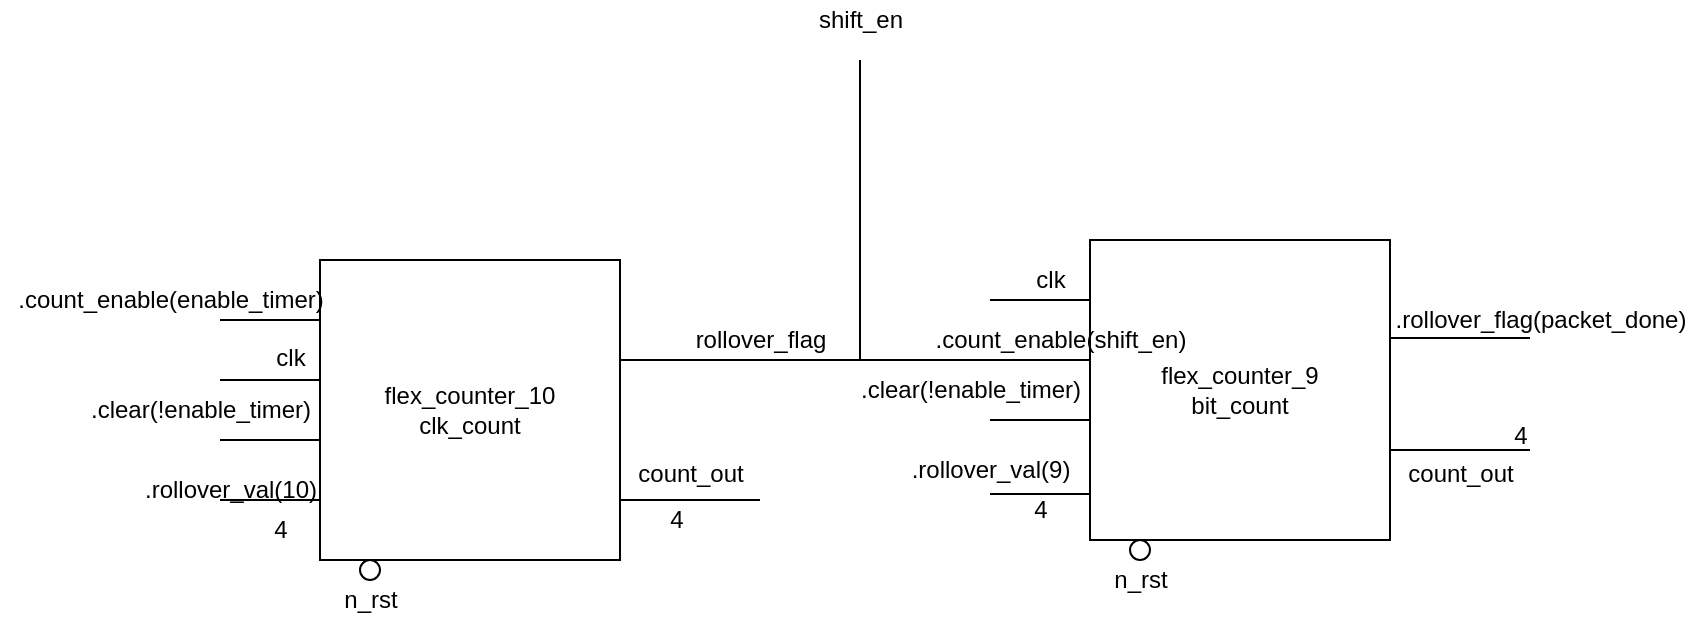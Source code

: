 <mxfile version="12.7.2" type="device"><diagram id="2aamVxPUYawvUQnQH-iB" name="Page-1"><mxGraphModel dx="2512" dy="741" grid="1" gridSize="10" guides="1" tooltips="1" connect="1" arrows="1" fold="1" page="1" pageScale="1" pageWidth="850" pageHeight="1100" math="0" shadow="0"><root><mxCell id="0"/><mxCell id="1" parent="0"/><mxCell id="RjzD7TyezxK_nz2BQ4Wn-1" value="&lt;div&gt;flex_counter_10&lt;/div&gt;&lt;div&gt;clk_count&lt;br&gt;&lt;/div&gt;" style="whiteSpace=wrap;html=1;aspect=fixed;" parent="1" vertex="1"><mxGeometry x="90" y="240" width="150" height="150" as="geometry"/></mxCell><mxCell id="RjzD7TyezxK_nz2BQ4Wn-3" value="" style="endArrow=none;html=1;" parent="1" edge="1"><mxGeometry width="50" height="50" relative="1" as="geometry"><mxPoint x="40" y="270" as="sourcePoint"/><mxPoint x="90" y="270" as="targetPoint"/></mxGeometry></mxCell><mxCell id="RjzD7TyezxK_nz2BQ4Wn-6" value=".count_enable(enable_timer)" style="text;html=1;align=center;verticalAlign=middle;resizable=0;points=[];autosize=1;" parent="1" vertex="1"><mxGeometry x="-70" y="250" width="170" height="20" as="geometry"/></mxCell><mxCell id="RjzD7TyezxK_nz2BQ4Wn-8" value="" style="endArrow=none;html=1;" parent="1" edge="1"><mxGeometry width="50" height="50" relative="1" as="geometry"><mxPoint x="40" y="300" as="sourcePoint"/><mxPoint x="90" y="300" as="targetPoint"/></mxGeometry></mxCell><mxCell id="RjzD7TyezxK_nz2BQ4Wn-10" value="rollover_flag" style="text;html=1;align=center;verticalAlign=middle;resizable=0;points=[];autosize=1;" parent="1" vertex="1"><mxGeometry x="270" y="270" width="80" height="20" as="geometry"/></mxCell><mxCell id="RjzD7TyezxK_nz2BQ4Wn-11" value="" style="endArrow=none;html=1;" parent="1" edge="1"><mxGeometry width="50" height="50" relative="1" as="geometry"><mxPoint x="240" y="290" as="sourcePoint"/><mxPoint x="430" y="290" as="targetPoint"/></mxGeometry></mxCell><mxCell id="RjzD7TyezxK_nz2BQ4Wn-13" value="clk" style="text;html=1;align=center;verticalAlign=middle;resizable=0;points=[];autosize=1;" parent="1" vertex="1"><mxGeometry x="60" y="279" width="30" height="20" as="geometry"/></mxCell><mxCell id="RjzD7TyezxK_nz2BQ4Wn-14" value="" style="ellipse;whiteSpace=wrap;html=1;aspect=fixed;" parent="1" vertex="1"><mxGeometry x="110" y="390" width="10" height="10" as="geometry"/></mxCell><mxCell id="RjzD7TyezxK_nz2BQ4Wn-17" value="n_rst" style="text;html=1;align=center;verticalAlign=middle;resizable=0;points=[];autosize=1;" parent="1" vertex="1"><mxGeometry x="95" y="400" width="40" height="20" as="geometry"/></mxCell><mxCell id="RjzD7TyezxK_nz2BQ4Wn-19" value="" style="endArrow=none;html=1;" parent="1" edge="1"><mxGeometry width="50" height="50" relative="1" as="geometry"><mxPoint x="40" y="330" as="sourcePoint"/><mxPoint x="90" y="330" as="targetPoint"/></mxGeometry></mxCell><mxCell id="RjzD7TyezxK_nz2BQ4Wn-20" value=".clear(!enable_timer)" style="text;html=1;align=center;verticalAlign=middle;resizable=0;points=[];autosize=1;" parent="1" vertex="1"><mxGeometry x="-35" y="305" width="130" height="20" as="geometry"/></mxCell><mxCell id="RjzD7TyezxK_nz2BQ4Wn-22" value="&lt;div&gt;flex_counter_9&lt;/div&gt;&lt;div&gt;bit_count&lt;br&gt;&lt;/div&gt;" style="whiteSpace=wrap;html=1;aspect=fixed;" parent="1" vertex="1"><mxGeometry x="475" y="230" width="150" height="150" as="geometry"/></mxCell><mxCell id="RjzD7TyezxK_nz2BQ4Wn-23" value="" style="endArrow=none;html=1;" parent="1" edge="1"><mxGeometry width="50" height="50" relative="1" as="geometry"><mxPoint x="425" y="260" as="sourcePoint"/><mxPoint x="475" y="260" as="targetPoint"/></mxGeometry></mxCell><mxCell id="RjzD7TyezxK_nz2BQ4Wn-24" value="" style="endArrow=none;html=1;" parent="1" edge="1"><mxGeometry width="50" height="50" relative="1" as="geometry"><mxPoint x="425" y="290" as="sourcePoint"/><mxPoint x="475" y="290" as="targetPoint"/></mxGeometry></mxCell><mxCell id="RjzD7TyezxK_nz2BQ4Wn-25" value="clk" style="text;html=1;align=center;verticalAlign=middle;resizable=0;points=[];autosize=1;" parent="1" vertex="1"><mxGeometry x="440" y="240" width="30" height="20" as="geometry"/></mxCell><mxCell id="RjzD7TyezxK_nz2BQ4Wn-26" value="" style="ellipse;whiteSpace=wrap;html=1;aspect=fixed;" parent="1" vertex="1"><mxGeometry x="495" y="380" width="10" height="10" as="geometry"/></mxCell><mxCell id="RjzD7TyezxK_nz2BQ4Wn-27" value="n_rst" style="text;html=1;align=center;verticalAlign=middle;resizable=0;points=[];autosize=1;" parent="1" vertex="1"><mxGeometry x="480" y="390" width="40" height="20" as="geometry"/></mxCell><mxCell id="RjzD7TyezxK_nz2BQ4Wn-28" value="" style="endArrow=none;html=1;" parent="1" edge="1"><mxGeometry width="50" height="50" relative="1" as="geometry"><mxPoint x="425" y="320" as="sourcePoint"/><mxPoint x="475" y="320" as="targetPoint"/></mxGeometry></mxCell><mxCell id="RjzD7TyezxK_nz2BQ4Wn-29" value=".clear(!enable_timer)" style="text;html=1;align=center;verticalAlign=middle;resizable=0;points=[];autosize=1;" parent="1" vertex="1"><mxGeometry x="350" y="295" width="130" height="20" as="geometry"/></mxCell><mxCell id="RjzD7TyezxK_nz2BQ4Wn-30" value="" style="endArrow=none;html=1;" parent="1" edge="1"><mxGeometry width="50" height="50" relative="1" as="geometry"><mxPoint x="40" y="360" as="sourcePoint"/><mxPoint x="90" y="360" as="targetPoint"/></mxGeometry></mxCell><mxCell id="RjzD7TyezxK_nz2BQ4Wn-31" value=".rollover_val(10)" style="text;html=1;align=center;verticalAlign=middle;resizable=0;points=[];autosize=1;" parent="1" vertex="1"><mxGeometry x="-5" y="345" width="100" height="20" as="geometry"/></mxCell><mxCell id="RjzD7TyezxK_nz2BQ4Wn-33" value="4" style="text;html=1;align=center;verticalAlign=middle;resizable=0;points=[];autosize=1;" parent="1" vertex="1"><mxGeometry x="60" y="365" width="20" height="20" as="geometry"/></mxCell><mxCell id="RjzD7TyezxK_nz2BQ4Wn-34" value="" style="endArrow=none;html=1;" parent="1" edge="1"><mxGeometry width="50" height="50" relative="1" as="geometry"><mxPoint x="240" y="360" as="sourcePoint"/><mxPoint x="310" y="360" as="targetPoint"/></mxGeometry></mxCell><mxCell id="RjzD7TyezxK_nz2BQ4Wn-35" value="count_out" style="text;html=1;align=center;verticalAlign=middle;resizable=0;points=[];autosize=1;" parent="1" vertex="1"><mxGeometry x="240" y="337" width="70" height="20" as="geometry"/></mxCell><mxCell id="RjzD7TyezxK_nz2BQ4Wn-36" value=".count_enable(shift_en)" style="text;html=1;align=center;verticalAlign=middle;resizable=0;points=[];autosize=1;" parent="1" vertex="1"><mxGeometry x="385" y="270" width="150" height="20" as="geometry"/></mxCell><mxCell id="RjzD7TyezxK_nz2BQ4Wn-39" value=".rollover_val(9)" style="text;html=1;align=center;verticalAlign=middle;resizable=0;points=[];autosize=1;" parent="1" vertex="1"><mxGeometry x="375" y="335" width="100" height="20" as="geometry"/></mxCell><mxCell id="RjzD7TyezxK_nz2BQ4Wn-40" value="4" style="text;html=1;align=center;verticalAlign=middle;resizable=0;points=[];autosize=1;" parent="1" vertex="1"><mxGeometry x="440" y="355" width="20" height="20" as="geometry"/></mxCell><mxCell id="RjzD7TyezxK_nz2BQ4Wn-42" value="" style="endArrow=none;html=1;" parent="1" edge="1"><mxGeometry width="50" height="50" relative="1" as="geometry"><mxPoint x="425" y="357" as="sourcePoint"/><mxPoint x="475" y="357" as="targetPoint"/></mxGeometry></mxCell><mxCell id="RjzD7TyezxK_nz2BQ4Wn-43" value="" style="endArrow=none;html=1;" parent="1" edge="1"><mxGeometry width="50" height="50" relative="1" as="geometry"><mxPoint x="360" y="290" as="sourcePoint"/><mxPoint x="360" y="140" as="targetPoint"/></mxGeometry></mxCell><mxCell id="RjzD7TyezxK_nz2BQ4Wn-44" value="shift_en" style="text;html=1;align=center;verticalAlign=middle;resizable=0;points=[];autosize=1;" parent="1" vertex="1"><mxGeometry x="330" y="110" width="60" height="20" as="geometry"/></mxCell><mxCell id="RjzD7TyezxK_nz2BQ4Wn-45" value="" style="endArrow=none;html=1;" parent="1" edge="1"><mxGeometry width="50" height="50" relative="1" as="geometry"><mxPoint x="625" y="279" as="sourcePoint"/><mxPoint x="695" y="279" as="targetPoint"/></mxGeometry></mxCell><mxCell id="RjzD7TyezxK_nz2BQ4Wn-46" value=".rollover_flag(packet_done)" style="text;html=1;align=center;verticalAlign=middle;resizable=0;points=[];autosize=1;" parent="1" vertex="1"><mxGeometry x="620" y="260" width="160" height="20" as="geometry"/></mxCell><mxCell id="RjzD7TyezxK_nz2BQ4Wn-48" value="" style="endArrow=none;html=1;" parent="1" edge="1"><mxGeometry width="50" height="50" relative="1" as="geometry"><mxPoint x="625" y="335" as="sourcePoint"/><mxPoint x="695" y="335" as="targetPoint"/></mxGeometry></mxCell><mxCell id="RjzD7TyezxK_nz2BQ4Wn-49" value="count_out" style="text;html=1;align=center;verticalAlign=middle;resizable=0;points=[];autosize=1;" parent="1" vertex="1"><mxGeometry x="625" y="337" width="70" height="20" as="geometry"/></mxCell><mxCell id="RjzD7TyezxK_nz2BQ4Wn-50" value="4" style="text;html=1;align=center;verticalAlign=middle;resizable=0;points=[];autosize=1;" parent="1" vertex="1"><mxGeometry x="258" y="360" width="20" height="20" as="geometry"/></mxCell><mxCell id="RjzD7TyezxK_nz2BQ4Wn-51" value="4" style="text;html=1;align=center;verticalAlign=middle;resizable=0;points=[];autosize=1;" parent="1" vertex="1"><mxGeometry x="680" y="318" width="20" height="20" as="geometry"/></mxCell></root></mxGraphModel></diagram></mxfile>